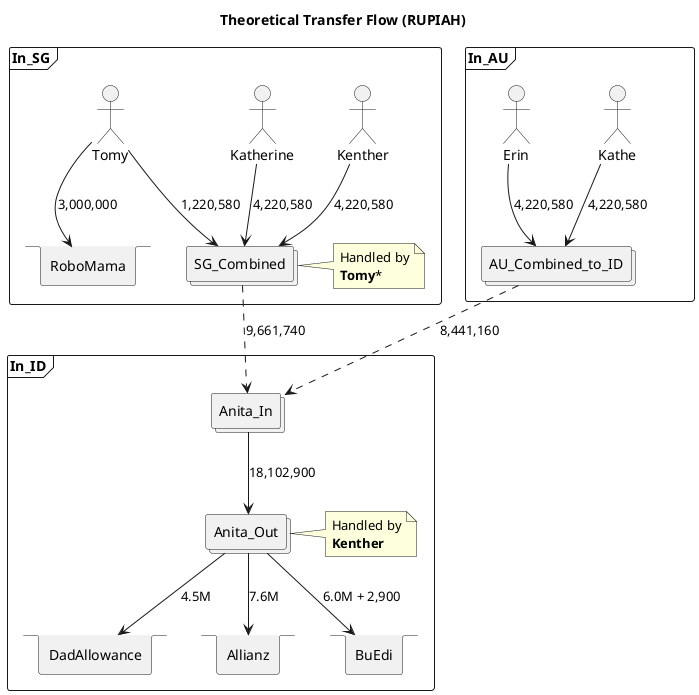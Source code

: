 @startuml

title Theoretical Transfer Flow (RUPIAH)

frame In_AU {
    actor Kathe
    actor Erin
    collections AU_Combined_to_ID
}
frame In_ID {
    stack DadAllowance
    stack Allianz
    stack BuEdi
    collections Anita_In
    collections Anita_Out
    note right
        Handled by
        **Kenther**
    end note
}
frame In_SG {
    actor Kenther
    actor Katherine
    actor Tomy
    stack RoboMama
    collections SG_Combined
    note right
        Handled by
        **Tomy***
    end note
}

Kathe --> AU_Combined_to_ID : 4,220,580
Erin --> AU_Combined_to_ID : 4,220,580
AU_Combined_to_ID -[dashed]-> Anita_In : 8,441,160

Tomy --> RoboMama : 3,000,000
Tomy --> SG_Combined : 1,220,580
Kenther --> SG_Combined : 4,220,580
Katherine --> SG_Combined : 4,220,580

SG_Combined -[dashed]-> Anita_In : 9,661,740

Anita_In --> Anita_Out : 18,102,900
Anita_Out --> Allianz : 7.6M
Anita_Out --> BuEdi : 6.0M + 2,900
Anita_Out --> DadAllowance : 4.5M